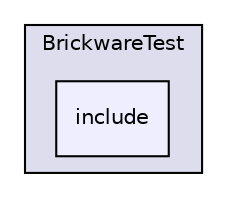 digraph "BrickwareTest/include" {
  compound=true
  node [ fontsize="10", fontname="Helvetica"];
  edge [ labelfontsize="10", labelfontname="Helvetica"];
  subgraph clusterdir_7393eb1b65b72d0101364406b5364dde {
    graph [ bgcolor="#ddddee", pencolor="black", label="BrickwareTest" fontname="Helvetica", fontsize="10", URL="dir_7393eb1b65b72d0101364406b5364dde.html"]
  dir_755f9d4c74b09f5c5ad88f1884fb3733 [shape=box, label="include", style="filled", fillcolor="#eeeeff", pencolor="black", URL="dir_755f9d4c74b09f5c5ad88f1884fb3733.html"];
  }
}
